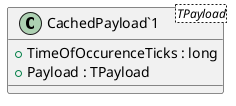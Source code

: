 @startuml
class "CachedPayload`1"<TPayload> {
    + TimeOfOccurenceTicks : long
    + Payload : TPayload
}
@enduml
